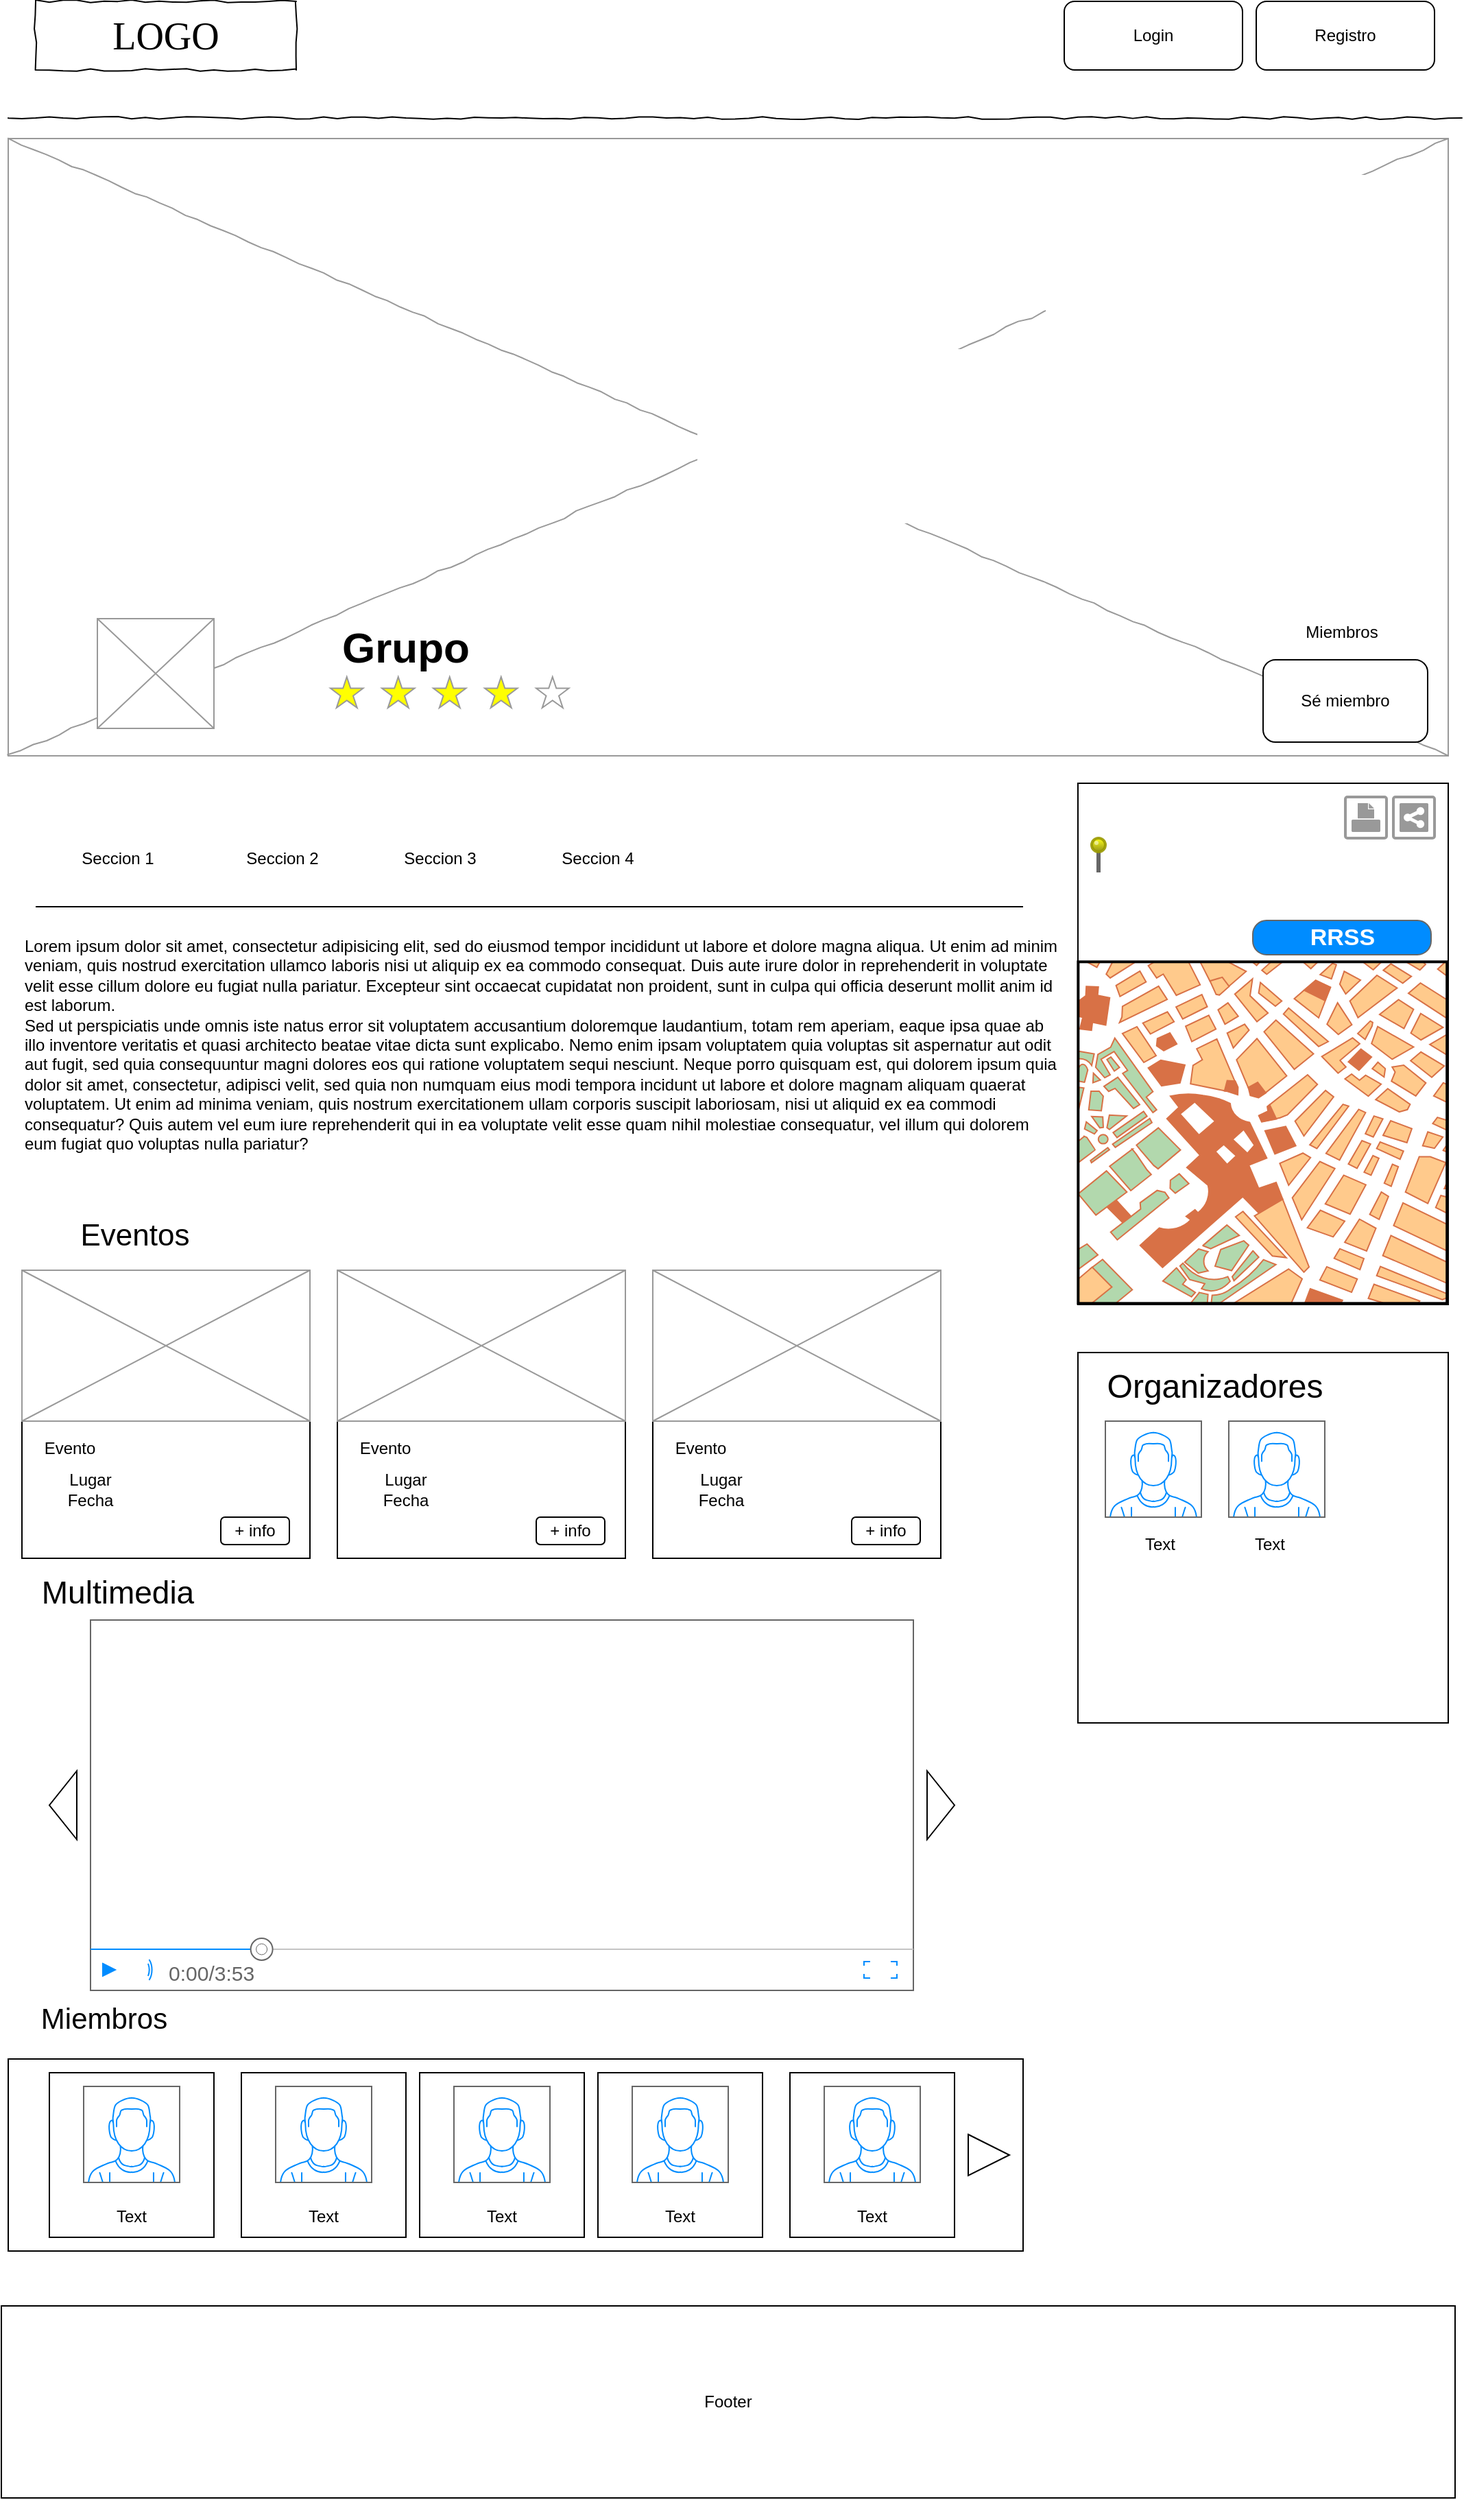 <mxfile version="12.9.3" type="device"><diagram name="Page-1" id="03018318-947c-dd8e-b7a3-06fadd420f32"><mxGraphModel dx="1422" dy="766" grid="1" gridSize="10" guides="1" tooltips="1" connect="1" arrows="1" fold="1" page="1" pageScale="1" pageWidth="1100" pageHeight="850" background="#ffffff" math="0" shadow="0"><root><mxCell id="0"/><mxCell id="1" parent="0"/><mxCell id="677b7b8949515195-16" value="" style="verticalLabelPosition=bottom;shadow=0;dashed=0;align=center;html=1;verticalAlign=top;strokeWidth=1;shape=mxgraph.mockup.graphics.simpleIcon;strokeColor=#999999;rounded=0;labelBackgroundColor=none;fontFamily=Verdana;fontSize=14;fontColor=#000000;comic=1;" parent="1" vertex="1"><mxGeometry x="20" y="160" width="1050" height="450" as="geometry"/></mxCell><mxCell id="677b7b8949515195-2" value="LOGO" style="whiteSpace=wrap;html=1;rounded=0;shadow=0;labelBackgroundColor=none;strokeWidth=1;fontFamily=Verdana;fontSize=28;align=center;comic=1;" parent="1" vertex="1"><mxGeometry x="40" y="60" width="190" height="50" as="geometry"/></mxCell><mxCell id="677b7b8949515195-9" value="" style="line;strokeWidth=1;html=1;rounded=0;shadow=0;labelBackgroundColor=none;fillColor=none;fontFamily=Verdana;fontSize=14;fontColor=#000000;align=center;comic=1;" parent="1" vertex="1"><mxGeometry x="20" y="140" width="1060" height="10" as="geometry"/></mxCell><mxCell id="pi6-RR_AR5ApZTzSZu6d-4" value="Login" style="rounded=1;whiteSpace=wrap;html=1;" parent="1" vertex="1"><mxGeometry x="790" y="60" width="130" height="50" as="geometry"/></mxCell><mxCell id="pi6-RR_AR5ApZTzSZu6d-5" value="Registro" style="rounded=1;whiteSpace=wrap;html=1;" parent="1" vertex="1"><mxGeometry x="930" y="60" width="130" height="50" as="geometry"/></mxCell><mxCell id="pi6-RR_AR5ApZTzSZu6d-38" value="Footer" style="rounded=0;whiteSpace=wrap;html=1;" parent="1" vertex="1"><mxGeometry x="15" y="1740" width="1060" height="140" as="geometry"/></mxCell><mxCell id="b2Dalo5UYgsahvuOkQVs-3" value="" style="verticalLabelPosition=bottom;shadow=0;dashed=0;align=center;html=1;verticalAlign=top;strokeWidth=1;shape=mxgraph.mockup.graphics.simpleIcon;strokeColor=#999999;" vertex="1" parent="1"><mxGeometry x="85" y="510" width="85" height="80" as="geometry"/></mxCell><mxCell id="b2Dalo5UYgsahvuOkQVs-4" value="&lt;font style=&quot;font-size: 31px&quot;&gt;&lt;b&gt;Grupo&lt;/b&gt;&lt;/font&gt;" style="text;html=1;strokeColor=none;fillColor=none;align=center;verticalAlign=middle;whiteSpace=wrap;rounded=0;" vertex="1" parent="1"><mxGeometry x="115" y="510" width="390" height="42.5" as="geometry"/></mxCell><mxCell id="b2Dalo5UYgsahvuOkQVs-6" value="" style="rounded=0;whiteSpace=wrap;html=1;" vertex="1" parent="1"><mxGeometry x="800" y="630" width="270" height="380" as="geometry"/></mxCell><mxCell id="b2Dalo5UYgsahvuOkQVs-7" value="" style="verticalLabelPosition=bottom;shadow=0;dashed=0;align=center;html=1;verticalAlign=top;strokeWidth=1;shape=mxgraph.mockup.misc.rating;strokeColor=#999999;fillColor=#ffff00;emptyFillColor=#ffffff;grade=4;ratingScale=5;ratingStyle=star;" vertex="1" parent="1"><mxGeometry x="255" y="552.5" width="110" height="25" as="geometry"/></mxCell><mxCell id="b2Dalo5UYgsahvuOkQVs-9" value="" style="verticalLabelPosition=top;shadow=0;dashed=0;align=center;html=1;verticalAlign=bottom;strokeWidth=1;shape=mxgraph.mockup.misc.pin;fillColor2=#ffff00;fillColor3=#888800;strokeColor=#999900;" vertex="1" parent="1"><mxGeometry x="810" y="670" width="10" height="25" as="geometry"/></mxCell><mxCell id="b2Dalo5UYgsahvuOkQVs-10" value="" style="strokeColor=#999999;verticalLabelPosition=bottom;shadow=0;dashed=0;verticalAlign=top;strokeWidth=2;html=1;shape=mxgraph.mockup.misc.printIcon;" vertex="1" parent="1"><mxGeometry x="995" y="640" width="30" height="30" as="geometry"/></mxCell><mxCell id="b2Dalo5UYgsahvuOkQVs-11" value="" style="strokeColor=#999999;verticalLabelPosition=bottom;shadow=0;dashed=0;verticalAlign=top;strokeWidth=2;html=1;shape=mxgraph.mockup.misc.shareIcon;" vertex="1" parent="1"><mxGeometry x="1030" y="640" width="30" height="30" as="geometry"/></mxCell><mxCell id="b2Dalo5UYgsahvuOkQVs-12" value="Lorem ipsum dolor sit amet, consectetur adipisicing elit, sed do eiusmod tempor incididunt ut labore et dolore magna aliqua. Ut enim ad minim veniam, quis nostrud exercitation ullamco laboris nisi ut aliquip ex ea commodo consequat. Duis aute irure dolor in reprehenderit in voluptate velit esse cillum dolore eu fugiat nulla pariatur. Excepteur sint occaecat cupidatat non proident, sunt in culpa qui officia deserunt mollit anim id est laborum.&lt;br&gt;&lt;div&gt;Sed ut perspiciatis unde omnis iste natus error sit voluptatem accusantium doloremque laudantium, totam rem aperiam, eaque ipsa quae ab illo inventore veritatis et quasi architecto beatae vitae dicta sunt explicabo. Nemo enim ipsam voluptatem quia voluptas sit aspernatur aut odit aut fugit, sed quia consequuntur magni dolores eos qui ratione voluptatem sequi nesciunt. Neque porro quisquam est, qui dolorem ipsum quia dolor sit amet, consectetur, adipisci velit, sed quia non numquam eius modi tempora incidunt ut labore et dolore magnam aliquam quaerat voluptatem. Ut enim ad minima veniam, quis nostrum exercitationem ullam corporis suscipit laboriosam, nisi ut aliquid ex ea commodi consequatur? Quis autem vel eum iure reprehenderit qui in ea voluptate velit esse quam nihil molestiae consequatur, vel illum qui dolorem eum fugiat quo voluptas nulla pariatur?&lt;/div&gt;&lt;div&gt;&lt;br&gt;&lt;/div&gt;&lt;div&gt;&lt;br&gt;&lt;/div&gt;&lt;div&gt;&lt;br&gt;&lt;/div&gt;" style="text;spacingTop=-5;whiteSpace=wrap;html=1;align=left;fontSize=12;fontFamily=Helvetica;fillColor=none;strokeColor=none;" vertex="1" parent="1"><mxGeometry x="30" y="740" width="760" height="190" as="geometry"/></mxCell><mxCell id="b2Dalo5UYgsahvuOkQVs-14" value="" style="verticalLabelPosition=bottom;shadow=0;dashed=0;align=center;html=1;verticalAlign=top;strokeWidth=1;shape=mxgraph.mockup.misc.map;" vertex="1" parent="1"><mxGeometry x="800" y="760" width="270" height="250" as="geometry"/></mxCell><mxCell id="b2Dalo5UYgsahvuOkQVs-16" value="" style="rounded=0;whiteSpace=wrap;html=1;" vertex="1" parent="1"><mxGeometry x="20" y="1560" width="740" height="140" as="geometry"/></mxCell><mxCell id="b2Dalo5UYgsahvuOkQVs-17" value="" style="rounded=0;whiteSpace=wrap;html=1;" vertex="1" parent="1"><mxGeometry x="50" y="1570" width="120" height="120" as="geometry"/></mxCell><mxCell id="b2Dalo5UYgsahvuOkQVs-18" value="" style="verticalLabelPosition=bottom;shadow=0;dashed=0;align=center;html=1;verticalAlign=top;strokeWidth=1;shape=mxgraph.mockup.containers.userMale;strokeColor=#666666;strokeColor2=#008cff;" vertex="1" parent="1"><mxGeometry x="75" y="1580" width="70" height="70" as="geometry"/></mxCell><mxCell id="b2Dalo5UYgsahvuOkQVs-19" value="Text" style="text;html=1;strokeColor=none;fillColor=none;align=center;verticalAlign=middle;whiteSpace=wrap;rounded=0;" vertex="1" parent="1"><mxGeometry x="90" y="1665" width="40" height="20" as="geometry"/></mxCell><mxCell id="b2Dalo5UYgsahvuOkQVs-20" value="" style="rounded=0;whiteSpace=wrap;html=1;" vertex="1" parent="1"><mxGeometry x="190" y="1570" width="120" height="120" as="geometry"/></mxCell><mxCell id="b2Dalo5UYgsahvuOkQVs-21" value="" style="verticalLabelPosition=bottom;shadow=0;dashed=0;align=center;html=1;verticalAlign=top;strokeWidth=1;shape=mxgraph.mockup.containers.userMale;strokeColor=#666666;strokeColor2=#008cff;" vertex="1" parent="1"><mxGeometry x="215" y="1580" width="70" height="70" as="geometry"/></mxCell><mxCell id="b2Dalo5UYgsahvuOkQVs-22" value="Text" style="text;html=1;strokeColor=none;fillColor=none;align=center;verticalAlign=middle;whiteSpace=wrap;rounded=0;" vertex="1" parent="1"><mxGeometry x="230" y="1665" width="40" height="20" as="geometry"/></mxCell><mxCell id="b2Dalo5UYgsahvuOkQVs-23" value="" style="rounded=0;whiteSpace=wrap;html=1;" vertex="1" parent="1"><mxGeometry x="320" y="1570" width="120" height="120" as="geometry"/></mxCell><mxCell id="b2Dalo5UYgsahvuOkQVs-24" value="" style="verticalLabelPosition=bottom;shadow=0;dashed=0;align=center;html=1;verticalAlign=top;strokeWidth=1;shape=mxgraph.mockup.containers.userMale;strokeColor=#666666;strokeColor2=#008cff;" vertex="1" parent="1"><mxGeometry x="345" y="1580" width="70" height="70" as="geometry"/></mxCell><mxCell id="b2Dalo5UYgsahvuOkQVs-25" value="Text" style="text;html=1;strokeColor=none;fillColor=none;align=center;verticalAlign=middle;whiteSpace=wrap;rounded=0;" vertex="1" parent="1"><mxGeometry x="360" y="1665" width="40" height="20" as="geometry"/></mxCell><mxCell id="b2Dalo5UYgsahvuOkQVs-26" value="" style="rounded=0;whiteSpace=wrap;html=1;" vertex="1" parent="1"><mxGeometry x="450" y="1570" width="120" height="120" as="geometry"/></mxCell><mxCell id="b2Dalo5UYgsahvuOkQVs-27" value="" style="verticalLabelPosition=bottom;shadow=0;dashed=0;align=center;html=1;verticalAlign=top;strokeWidth=1;shape=mxgraph.mockup.containers.userMale;strokeColor=#666666;strokeColor2=#008cff;" vertex="1" parent="1"><mxGeometry x="475" y="1580" width="70" height="70" as="geometry"/></mxCell><mxCell id="b2Dalo5UYgsahvuOkQVs-28" value="Text" style="text;html=1;strokeColor=none;fillColor=none;align=center;verticalAlign=middle;whiteSpace=wrap;rounded=0;" vertex="1" parent="1"><mxGeometry x="490" y="1665" width="40" height="20" as="geometry"/></mxCell><mxCell id="b2Dalo5UYgsahvuOkQVs-29" value="" style="rounded=0;whiteSpace=wrap;html=1;" vertex="1" parent="1"><mxGeometry x="590" y="1570" width="120" height="120" as="geometry"/></mxCell><mxCell id="b2Dalo5UYgsahvuOkQVs-30" value="" style="verticalLabelPosition=bottom;shadow=0;dashed=0;align=center;html=1;verticalAlign=top;strokeWidth=1;shape=mxgraph.mockup.containers.userMale;strokeColor=#666666;strokeColor2=#008cff;" vertex="1" parent="1"><mxGeometry x="615" y="1580" width="70" height="70" as="geometry"/></mxCell><mxCell id="b2Dalo5UYgsahvuOkQVs-31" value="Text" style="text;html=1;strokeColor=none;fillColor=none;align=center;verticalAlign=middle;whiteSpace=wrap;rounded=0;" vertex="1" parent="1"><mxGeometry x="630" y="1665" width="40" height="20" as="geometry"/></mxCell><mxCell id="b2Dalo5UYgsahvuOkQVs-32" value="" style="triangle;whiteSpace=wrap;html=1;" vertex="1" parent="1"><mxGeometry x="720" y="1615" width="30" height="30" as="geometry"/></mxCell><mxCell id="b2Dalo5UYgsahvuOkQVs-33" value="&lt;font style=&quot;font-size: 21px&quot;&gt;Miembros&lt;/font&gt;" style="text;html=1;strokeColor=none;fillColor=none;align=center;verticalAlign=middle;whiteSpace=wrap;rounded=0;" vertex="1" parent="1"><mxGeometry x="30" y="1510" width="120" height="40" as="geometry"/></mxCell><mxCell id="b2Dalo5UYgsahvuOkQVs-57" value="Sé miembro" style="rounded=1;whiteSpace=wrap;html=1;" vertex="1" parent="1"><mxGeometry x="935" y="540" width="120" height="60" as="geometry"/></mxCell><mxCell id="b2Dalo5UYgsahvuOkQVs-59" value="&lt;font style=&quot;font-size: 22px&quot;&gt;Eventos&lt;/font&gt;" style="text;html=1;strokeColor=none;fillColor=none;align=center;verticalAlign=middle;whiteSpace=wrap;rounded=0;" vertex="1" parent="1"><mxGeometry x="40" y="945" width="145" height="30" as="geometry"/></mxCell><mxCell id="b2Dalo5UYgsahvuOkQVs-60" value="" style="whiteSpace=wrap;html=1;aspect=fixed;" vertex="1" parent="1"><mxGeometry x="30" y="985" width="210" height="210" as="geometry"/></mxCell><mxCell id="b2Dalo5UYgsahvuOkQVs-64" value="" style="verticalLabelPosition=bottom;shadow=0;dashed=0;align=center;html=1;verticalAlign=top;strokeWidth=1;shape=mxgraph.mockup.graphics.simpleIcon;strokeColor=#999999;" vertex="1" parent="1"><mxGeometry x="30" y="985" width="210" height="110" as="geometry"/></mxCell><mxCell id="b2Dalo5UYgsahvuOkQVs-65" value="Evento" style="text;html=1;strokeColor=none;fillColor=none;align=center;verticalAlign=middle;whiteSpace=wrap;rounded=0;" vertex="1" parent="1"><mxGeometry x="45" y="1105" width="40" height="20" as="geometry"/></mxCell><mxCell id="b2Dalo5UYgsahvuOkQVs-66" value="Lugar&lt;br&gt;Fecha" style="text;html=1;strokeColor=none;fillColor=none;align=center;verticalAlign=middle;whiteSpace=wrap;rounded=0;" vertex="1" parent="1"><mxGeometry x="60" y="1135" width="40" height="20" as="geometry"/></mxCell><mxCell id="b2Dalo5UYgsahvuOkQVs-67" value="+ info" style="rounded=1;whiteSpace=wrap;html=1;" vertex="1" parent="1"><mxGeometry x="175" y="1165" width="50" height="20" as="geometry"/></mxCell><mxCell id="b2Dalo5UYgsahvuOkQVs-69" value="" style="whiteSpace=wrap;html=1;aspect=fixed;" vertex="1" parent="1"><mxGeometry x="260" y="985" width="210" height="210" as="geometry"/></mxCell><mxCell id="b2Dalo5UYgsahvuOkQVs-70" value="" style="verticalLabelPosition=bottom;shadow=0;dashed=0;align=center;html=1;verticalAlign=top;strokeWidth=1;shape=mxgraph.mockup.graphics.simpleIcon;strokeColor=#999999;" vertex="1" parent="1"><mxGeometry x="260" y="985" width="210" height="110" as="geometry"/></mxCell><mxCell id="b2Dalo5UYgsahvuOkQVs-71" value="Evento" style="text;html=1;strokeColor=none;fillColor=none;align=center;verticalAlign=middle;whiteSpace=wrap;rounded=0;" vertex="1" parent="1"><mxGeometry x="275" y="1105" width="40" height="20" as="geometry"/></mxCell><mxCell id="b2Dalo5UYgsahvuOkQVs-72" value="Lugar&lt;br&gt;Fecha" style="text;html=1;strokeColor=none;fillColor=none;align=center;verticalAlign=middle;whiteSpace=wrap;rounded=0;" vertex="1" parent="1"><mxGeometry x="290" y="1135" width="40" height="20" as="geometry"/></mxCell><mxCell id="b2Dalo5UYgsahvuOkQVs-73" value="+ info" style="rounded=1;whiteSpace=wrap;html=1;" vertex="1" parent="1"><mxGeometry x="405" y="1165" width="50" height="20" as="geometry"/></mxCell><mxCell id="b2Dalo5UYgsahvuOkQVs-74" value="" style="whiteSpace=wrap;html=1;aspect=fixed;" vertex="1" parent="1"><mxGeometry x="490" y="985" width="210" height="210" as="geometry"/></mxCell><mxCell id="b2Dalo5UYgsahvuOkQVs-75" value="" style="verticalLabelPosition=bottom;shadow=0;dashed=0;align=center;html=1;verticalAlign=top;strokeWidth=1;shape=mxgraph.mockup.graphics.simpleIcon;strokeColor=#999999;" vertex="1" parent="1"><mxGeometry x="490" y="985" width="210" height="110" as="geometry"/></mxCell><mxCell id="b2Dalo5UYgsahvuOkQVs-76" value="Evento" style="text;html=1;strokeColor=none;fillColor=none;align=center;verticalAlign=middle;whiteSpace=wrap;rounded=0;" vertex="1" parent="1"><mxGeometry x="505" y="1105" width="40" height="20" as="geometry"/></mxCell><mxCell id="b2Dalo5UYgsahvuOkQVs-77" value="Lugar&lt;br&gt;Fecha" style="text;html=1;strokeColor=none;fillColor=none;align=center;verticalAlign=middle;whiteSpace=wrap;rounded=0;" vertex="1" parent="1"><mxGeometry x="520" y="1135" width="40" height="20" as="geometry"/></mxCell><mxCell id="b2Dalo5UYgsahvuOkQVs-78" value="+ info" style="rounded=1;whiteSpace=wrap;html=1;" vertex="1" parent="1"><mxGeometry x="635" y="1165" width="50" height="20" as="geometry"/></mxCell><mxCell id="b2Dalo5UYgsahvuOkQVs-84" value="Miembros" style="text;html=1;strokeColor=none;fillColor=none;align=center;verticalAlign=middle;whiteSpace=wrap;rounded=0;" vertex="1" parent="1"><mxGeometry x="935" y="510" width="115" height="20" as="geometry"/></mxCell><mxCell id="b2Dalo5UYgsahvuOkQVs-85" value="RRSS" style="strokeWidth=1;shadow=0;dashed=0;align=center;html=1;shape=mxgraph.mockup.buttons.button;strokeColor=#666666;fontColor=#ffffff;mainText=;buttonStyle=round;fontSize=17;fontStyle=1;fillColor=#008cff;whiteSpace=wrap;" vertex="1" parent="1"><mxGeometry x="927.5" y="730" width="130" height="25" as="geometry"/></mxCell><mxCell id="b2Dalo5UYgsahvuOkQVs-86" value="Seccion 1" style="text;html=1;strokeColor=none;fillColor=none;align=center;verticalAlign=middle;whiteSpace=wrap;rounded=0;" vertex="1" parent="1"><mxGeometry x="50" y="670" width="100" height="30" as="geometry"/></mxCell><mxCell id="b2Dalo5UYgsahvuOkQVs-87" value="Seccion 2" style="text;html=1;strokeColor=none;fillColor=none;align=center;verticalAlign=middle;whiteSpace=wrap;rounded=0;" vertex="1" parent="1"><mxGeometry x="170" y="670" width="100" height="30" as="geometry"/></mxCell><mxCell id="b2Dalo5UYgsahvuOkQVs-88" value="Seccion 3" style="text;html=1;strokeColor=none;fillColor=none;align=center;verticalAlign=middle;whiteSpace=wrap;rounded=0;" vertex="1" parent="1"><mxGeometry x="285" y="670" width="100" height="30" as="geometry"/></mxCell><mxCell id="b2Dalo5UYgsahvuOkQVs-89" value="Seccion 4" style="text;html=1;strokeColor=none;fillColor=none;align=center;verticalAlign=middle;whiteSpace=wrap;rounded=0;" vertex="1" parent="1"><mxGeometry x="400" y="670" width="100" height="30" as="geometry"/></mxCell><mxCell id="b2Dalo5UYgsahvuOkQVs-91" value="" style="endArrow=none;html=1;" edge="1" parent="1"><mxGeometry width="50" height="50" relative="1" as="geometry"><mxPoint x="40" y="720" as="sourcePoint"/><mxPoint x="760" y="720" as="targetPoint"/></mxGeometry></mxCell><mxCell id="b2Dalo5UYgsahvuOkQVs-92" value="" style="verticalLabelPosition=bottom;shadow=0;dashed=0;align=center;html=1;verticalAlign=top;strokeWidth=1;shape=mxgraph.mockup.containers.videoPlayer;strokeColor=#666666;strokeColor2=#008cff;strokeColor3=#c4c4c4;textColor=#666666;fillColor2=#008cff;barHeight=30;barPos=20;" vertex="1" parent="1"><mxGeometry x="80" y="1240" width="600" height="270" as="geometry"/></mxCell><mxCell id="b2Dalo5UYgsahvuOkQVs-93" value="&lt;font style=&quot;font-size: 23px&quot;&gt;Multimedia&lt;/font&gt;" style="text;html=1;strokeColor=none;fillColor=none;align=center;verticalAlign=middle;whiteSpace=wrap;rounded=0;" vertex="1" parent="1"><mxGeometry x="80" y="1210" width="40" height="20" as="geometry"/></mxCell><mxCell id="b2Dalo5UYgsahvuOkQVs-94" value="" style="triangle;whiteSpace=wrap;html=1;" vertex="1" parent="1"><mxGeometry x="690" y="1350" width="20" height="50" as="geometry"/></mxCell><mxCell id="b2Dalo5UYgsahvuOkQVs-95" value="" style="triangle;whiteSpace=wrap;html=1;rotation=-180;" vertex="1" parent="1"><mxGeometry x="50" y="1350" width="20" height="50" as="geometry"/></mxCell><mxCell id="b2Dalo5UYgsahvuOkQVs-96" value="" style="whiteSpace=wrap;html=1;aspect=fixed;" vertex="1" parent="1"><mxGeometry x="800" y="1045" width="270" height="270" as="geometry"/></mxCell><mxCell id="b2Dalo5UYgsahvuOkQVs-97" value="&lt;font style=&quot;font-size: 24px&quot;&gt;Organizadores&lt;/font&gt;" style="text;html=1;strokeColor=none;fillColor=none;align=center;verticalAlign=middle;whiteSpace=wrap;rounded=0;" vertex="1" parent="1"><mxGeometry x="880" y="1060" width="40" height="20" as="geometry"/></mxCell><mxCell id="b2Dalo5UYgsahvuOkQVs-98" value="" style="verticalLabelPosition=bottom;shadow=0;dashed=0;align=center;html=1;verticalAlign=top;strokeWidth=1;shape=mxgraph.mockup.containers.userMale;strokeColor=#666666;strokeColor2=#008cff;" vertex="1" parent="1"><mxGeometry x="820" y="1095" width="70" height="70" as="geometry"/></mxCell><mxCell id="b2Dalo5UYgsahvuOkQVs-101" value="" style="verticalLabelPosition=bottom;shadow=0;dashed=0;align=center;html=1;verticalAlign=top;strokeWidth=1;shape=mxgraph.mockup.containers.userMale;strokeColor=#666666;strokeColor2=#008cff;" vertex="1" parent="1"><mxGeometry x="910" y="1095" width="70" height="70" as="geometry"/></mxCell><mxCell id="b2Dalo5UYgsahvuOkQVs-102" value="Text" style="text;html=1;strokeColor=none;fillColor=none;align=center;verticalAlign=middle;whiteSpace=wrap;rounded=0;" vertex="1" parent="1"><mxGeometry x="840" y="1175" width="40" height="20" as="geometry"/></mxCell><mxCell id="b2Dalo5UYgsahvuOkQVs-103" value="Text" style="text;html=1;strokeColor=none;fillColor=none;align=center;verticalAlign=middle;whiteSpace=wrap;rounded=0;" vertex="1" parent="1"><mxGeometry x="920" y="1175" width="40" height="20" as="geometry"/></mxCell></root></mxGraphModel></diagram></mxfile>